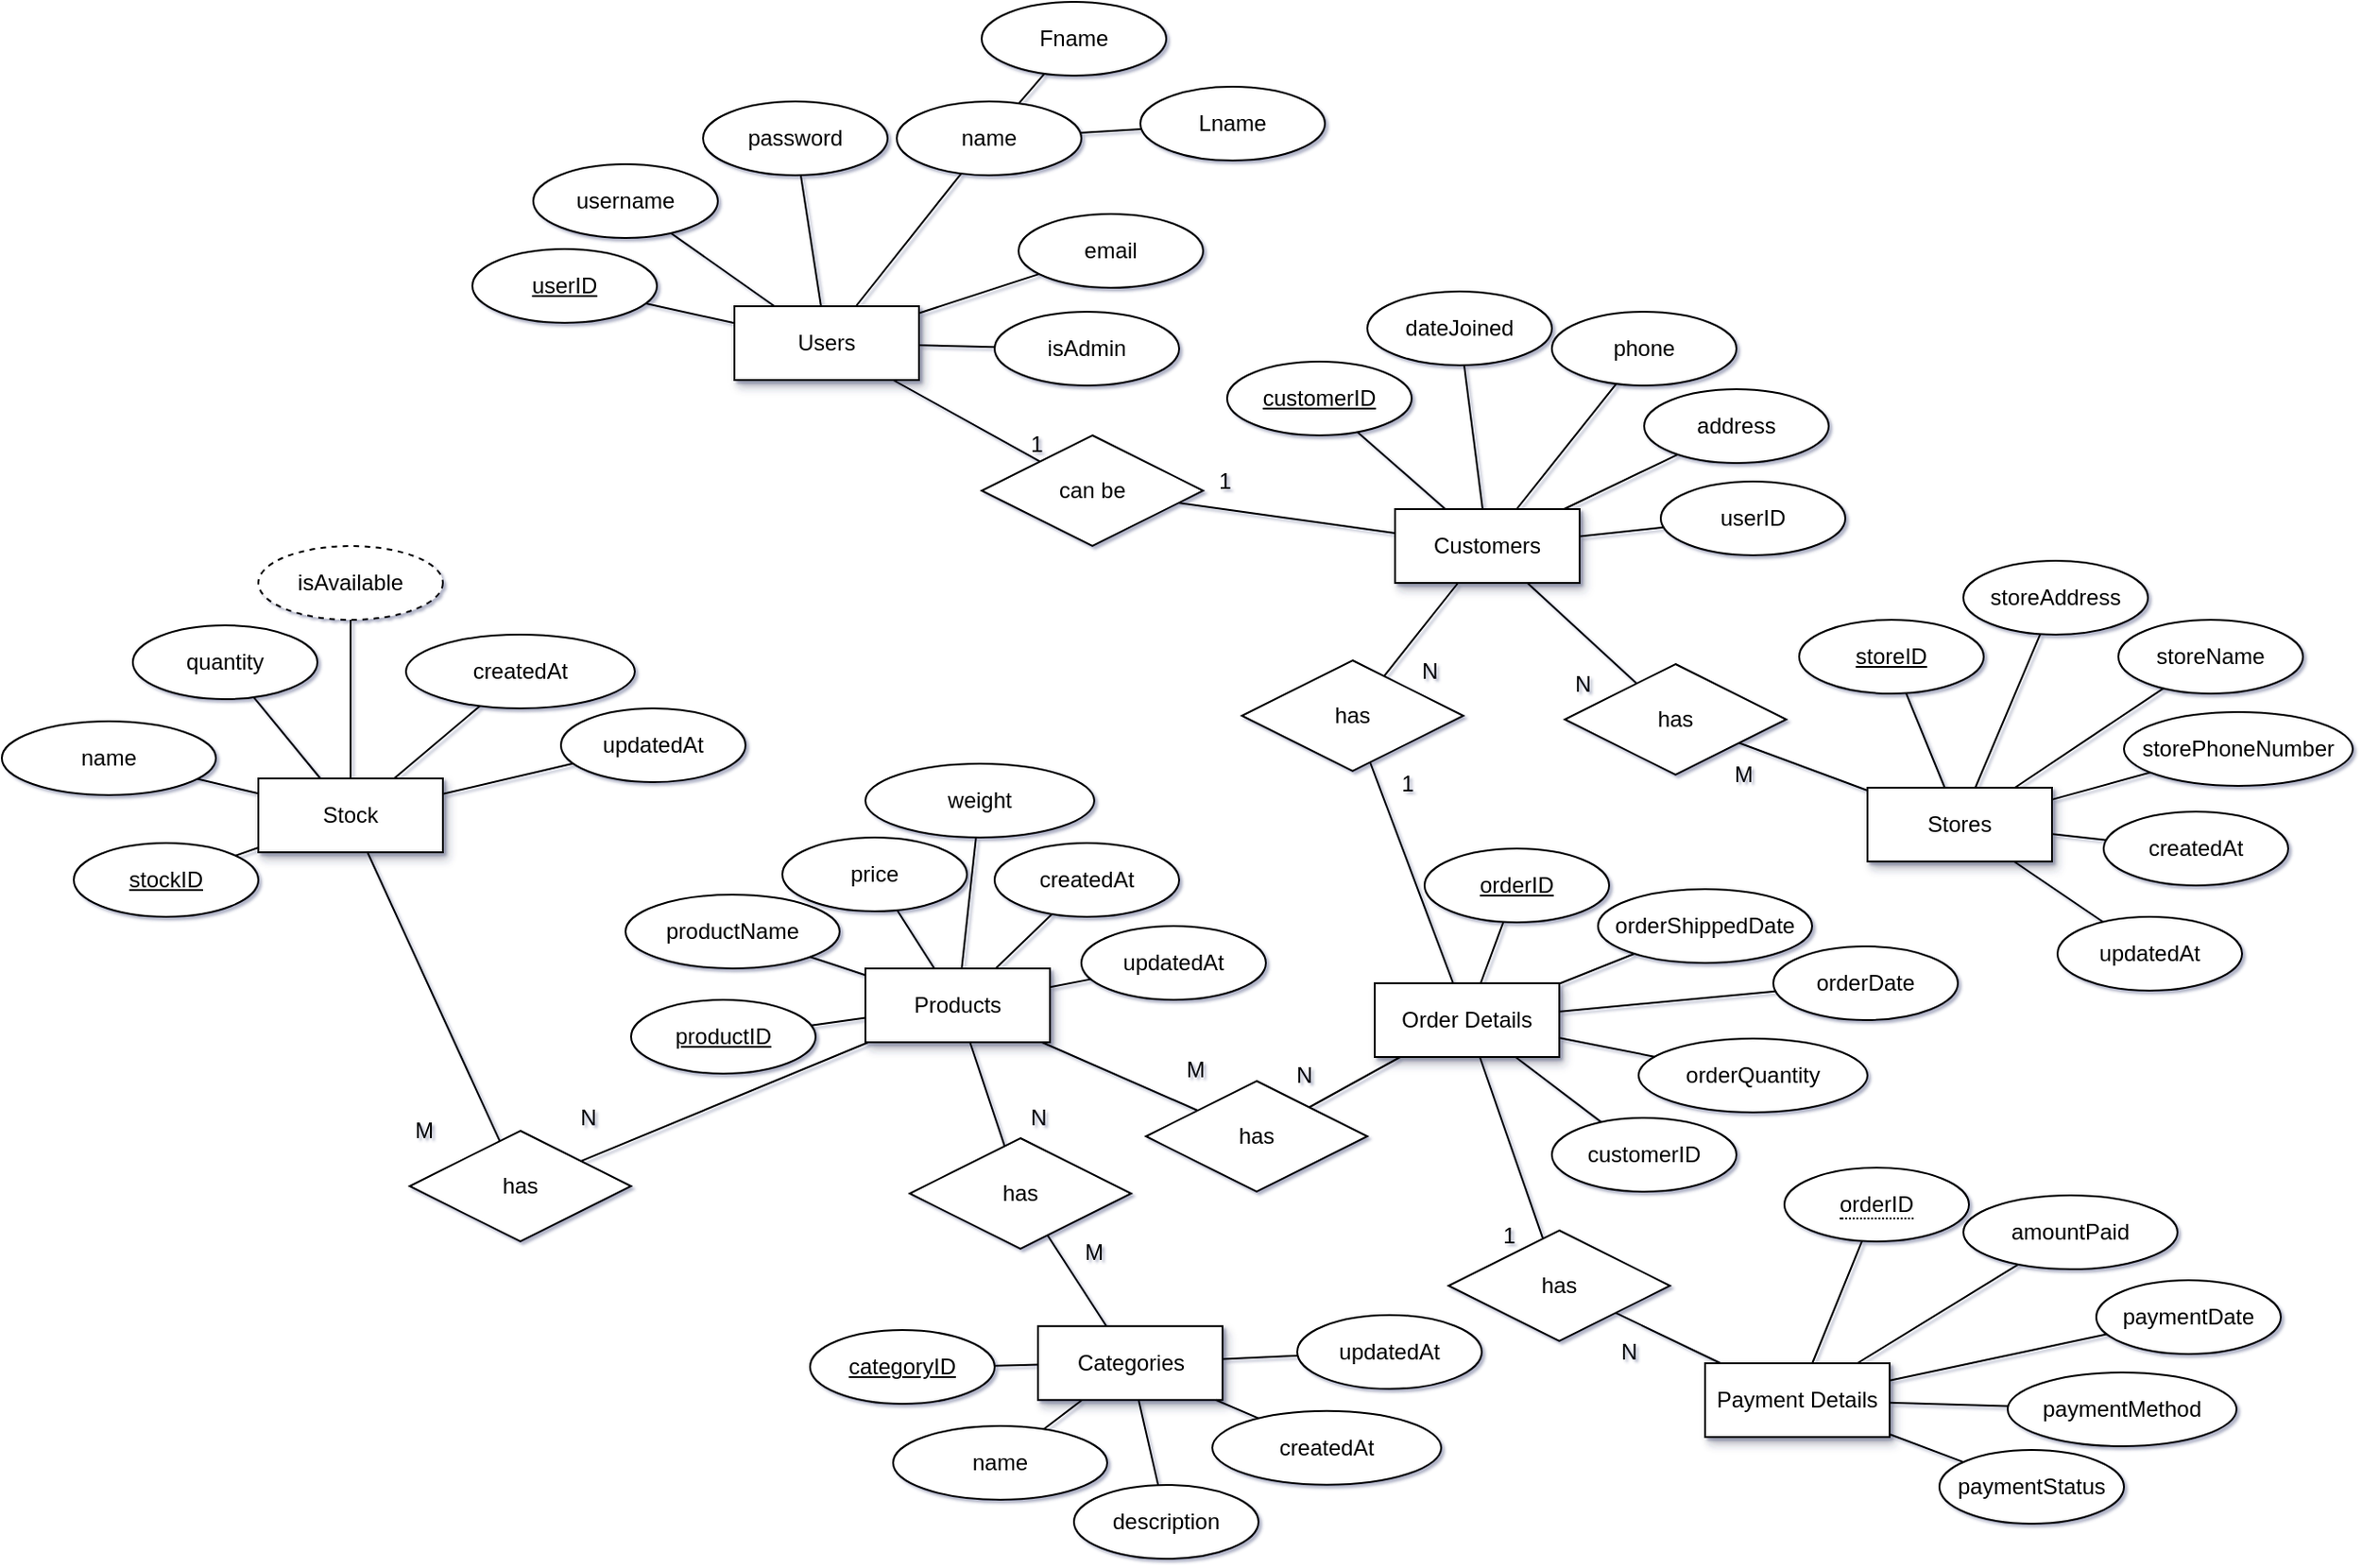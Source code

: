 <mxfile version="22.1.3" type="device">
  <diagram id="R2lEEEUBdFMjLlhIrx00" name="Page-1">
    <mxGraphModel dx="2087" dy="1282" grid="0" gridSize="10" guides="1" tooltips="1" connect="1" arrows="1" fold="1" page="0" pageScale="1" pageWidth="850" pageHeight="1100" math="0" shadow="1" extFonts="Permanent Marker^https://fonts.googleapis.com/css?family=Permanent+Marker">
      <root>
        <mxCell id="0" />
        <mxCell id="1" parent="0" />
        <mxCell id="1cKIMQXp5jVolpoYQYA_-37" style="rounded=0;orthogonalLoop=1;jettySize=auto;html=1;endArrow=none;endFill=0;" parent="1" source="1cKIMQXp5jVolpoYQYA_-1" target="1cKIMQXp5jVolpoYQYA_-36" edge="1">
          <mxGeometry relative="1" as="geometry" />
        </mxCell>
        <mxCell id="1cKIMQXp5jVolpoYQYA_-1" value="Users" style="whiteSpace=wrap;html=1;align=center;shadow=1;" parent="1" vertex="1">
          <mxGeometry x="380" y="158" width="100" height="40" as="geometry" />
        </mxCell>
        <mxCell id="1cKIMQXp5jVolpoYQYA_-11" style="rounded=0;orthogonalLoop=1;jettySize=auto;html=1;endArrow=none;endFill=0;" parent="1" source="1cKIMQXp5jVolpoYQYA_-2" target="1cKIMQXp5jVolpoYQYA_-1" edge="1">
          <mxGeometry relative="1" as="geometry" />
        </mxCell>
        <mxCell id="1cKIMQXp5jVolpoYQYA_-2" value="&lt;u&gt;userID&lt;/u&gt;" style="ellipse;whiteSpace=wrap;html=1;align=center;" parent="1" vertex="1">
          <mxGeometry x="238" y="127" width="100" height="40" as="geometry" />
        </mxCell>
        <mxCell id="1cKIMQXp5jVolpoYQYA_-12" style="rounded=0;orthogonalLoop=1;jettySize=auto;html=1;endArrow=none;endFill=0;" parent="1" source="1cKIMQXp5jVolpoYQYA_-3" target="1cKIMQXp5jVolpoYQYA_-1" edge="1">
          <mxGeometry relative="1" as="geometry" />
        </mxCell>
        <mxCell id="1cKIMQXp5jVolpoYQYA_-3" value="username" style="ellipse;whiteSpace=wrap;html=1;align=center;" parent="1" vertex="1">
          <mxGeometry x="271" y="81" width="100" height="40" as="geometry" />
        </mxCell>
        <mxCell id="1cKIMQXp5jVolpoYQYA_-13" style="rounded=0;orthogonalLoop=1;jettySize=auto;html=1;endArrow=none;endFill=0;" parent="1" source="1cKIMQXp5jVolpoYQYA_-4" target="1cKIMQXp5jVolpoYQYA_-1" edge="1">
          <mxGeometry relative="1" as="geometry" />
        </mxCell>
        <mxCell id="1cKIMQXp5jVolpoYQYA_-4" value="password" style="ellipse;whiteSpace=wrap;html=1;align=center;" parent="1" vertex="1">
          <mxGeometry x="363" y="47" width="100" height="40" as="geometry" />
        </mxCell>
        <mxCell id="1cKIMQXp5jVolpoYQYA_-14" style="rounded=0;orthogonalLoop=1;jettySize=auto;html=1;endArrow=none;endFill=0;" parent="1" source="1cKIMQXp5jVolpoYQYA_-6" target="1cKIMQXp5jVolpoYQYA_-1" edge="1">
          <mxGeometry relative="1" as="geometry" />
        </mxCell>
        <mxCell id="1cKIMQXp5jVolpoYQYA_-6" value="name" style="ellipse;whiteSpace=wrap;html=1;align=center;" parent="1" vertex="1">
          <mxGeometry x="468" y="47" width="100" height="40" as="geometry" />
        </mxCell>
        <mxCell id="1cKIMQXp5jVolpoYQYA_-17" style="rounded=0;orthogonalLoop=1;jettySize=auto;html=1;endArrow=none;endFill=0;" parent="1" source="1cKIMQXp5jVolpoYQYA_-7" target="1cKIMQXp5jVolpoYQYA_-6" edge="1">
          <mxGeometry relative="1" as="geometry" />
        </mxCell>
        <mxCell id="1cKIMQXp5jVolpoYQYA_-7" value="Fname" style="ellipse;whiteSpace=wrap;html=1;align=center;" parent="1" vertex="1">
          <mxGeometry x="514" y="-7" width="100" height="40" as="geometry" />
        </mxCell>
        <mxCell id="1cKIMQXp5jVolpoYQYA_-18" style="rounded=0;orthogonalLoop=1;jettySize=auto;html=1;endArrow=none;endFill=0;" parent="1" source="1cKIMQXp5jVolpoYQYA_-8" target="1cKIMQXp5jVolpoYQYA_-6" edge="1">
          <mxGeometry relative="1" as="geometry" />
        </mxCell>
        <mxCell id="1cKIMQXp5jVolpoYQYA_-8" value="Lname" style="ellipse;whiteSpace=wrap;html=1;align=center;" parent="1" vertex="1">
          <mxGeometry x="600" y="39" width="100" height="40" as="geometry" />
        </mxCell>
        <mxCell id="1cKIMQXp5jVolpoYQYA_-15" style="rounded=0;orthogonalLoop=1;jettySize=auto;html=1;endArrow=none;endFill=0;" parent="1" source="1cKIMQXp5jVolpoYQYA_-9" target="1cKIMQXp5jVolpoYQYA_-1" edge="1">
          <mxGeometry relative="1" as="geometry" />
        </mxCell>
        <mxCell id="1cKIMQXp5jVolpoYQYA_-9" value="email" style="ellipse;whiteSpace=wrap;html=1;align=center;" parent="1" vertex="1">
          <mxGeometry x="534" y="108" width="100" height="40" as="geometry" />
        </mxCell>
        <mxCell id="1cKIMQXp5jVolpoYQYA_-16" style="rounded=0;orthogonalLoop=1;jettySize=auto;html=1;endArrow=none;endFill=0;" parent="1" source="1cKIMQXp5jVolpoYQYA_-10" target="1cKIMQXp5jVolpoYQYA_-1" edge="1">
          <mxGeometry relative="1" as="geometry" />
        </mxCell>
        <mxCell id="1cKIMQXp5jVolpoYQYA_-10" value="isAdmin" style="ellipse;whiteSpace=wrap;html=1;align=center;" parent="1" vertex="1">
          <mxGeometry x="521" y="161" width="100" height="40" as="geometry" />
        </mxCell>
        <mxCell id="1cKIMQXp5jVolpoYQYA_-74" style="rounded=0;orthogonalLoop=1;jettySize=auto;html=1;endArrow=none;endFill=0;" parent="1" source="1cKIMQXp5jVolpoYQYA_-19" target="1cKIMQXp5jVolpoYQYA_-72" edge="1">
          <mxGeometry relative="1" as="geometry" />
        </mxCell>
        <mxCell id="1cKIMQXp5jVolpoYQYA_-90" style="rounded=0;orthogonalLoop=1;jettySize=auto;html=1;endArrow=none;endFill=0;" parent="1" source="1cKIMQXp5jVolpoYQYA_-19" target="1cKIMQXp5jVolpoYQYA_-89" edge="1">
          <mxGeometry relative="1" as="geometry" />
        </mxCell>
        <mxCell id="1cKIMQXp5jVolpoYQYA_-19" value="Customers" style="whiteSpace=wrap;html=1;align=center;shadow=1;" parent="1" vertex="1">
          <mxGeometry x="738" y="268" width="100" height="40" as="geometry" />
        </mxCell>
        <mxCell id="1cKIMQXp5jVolpoYQYA_-20" style="rounded=0;orthogonalLoop=1;jettySize=auto;html=1;endArrow=none;endFill=0;" parent="1" source="1cKIMQXp5jVolpoYQYA_-21" target="1cKIMQXp5jVolpoYQYA_-19" edge="1">
          <mxGeometry relative="1" as="geometry" />
        </mxCell>
        <mxCell id="1cKIMQXp5jVolpoYQYA_-21" value="&lt;u&gt;customerID&lt;/u&gt;" style="ellipse;whiteSpace=wrap;html=1;align=center;" parent="1" vertex="1">
          <mxGeometry x="647" y="188" width="100" height="40" as="geometry" />
        </mxCell>
        <mxCell id="1cKIMQXp5jVolpoYQYA_-22" style="rounded=0;orthogonalLoop=1;jettySize=auto;html=1;endArrow=none;endFill=0;" parent="1" source="1cKIMQXp5jVolpoYQYA_-23" target="1cKIMQXp5jVolpoYQYA_-19" edge="1">
          <mxGeometry relative="1" as="geometry" />
        </mxCell>
        <mxCell id="1cKIMQXp5jVolpoYQYA_-23" value="dateJoined" style="ellipse;whiteSpace=wrap;html=1;align=center;" parent="1" vertex="1">
          <mxGeometry x="723" y="150" width="100" height="40" as="geometry" />
        </mxCell>
        <mxCell id="1cKIMQXp5jVolpoYQYA_-24" style="rounded=0;orthogonalLoop=1;jettySize=auto;html=1;endArrow=none;endFill=0;" parent="1" source="1cKIMQXp5jVolpoYQYA_-25" target="1cKIMQXp5jVolpoYQYA_-19" edge="1">
          <mxGeometry relative="1" as="geometry" />
        </mxCell>
        <mxCell id="1cKIMQXp5jVolpoYQYA_-25" value="phone" style="ellipse;whiteSpace=wrap;html=1;align=center;" parent="1" vertex="1">
          <mxGeometry x="823" y="161" width="100" height="40" as="geometry" />
        </mxCell>
        <mxCell id="1cKIMQXp5jVolpoYQYA_-26" style="rounded=0;orthogonalLoop=1;jettySize=auto;html=1;endArrow=none;endFill=0;" parent="1" source="1cKIMQXp5jVolpoYQYA_-27" target="1cKIMQXp5jVolpoYQYA_-19" edge="1">
          <mxGeometry relative="1" as="geometry" />
        </mxCell>
        <mxCell id="1cKIMQXp5jVolpoYQYA_-27" value="address" style="ellipse;whiteSpace=wrap;html=1;align=center;" parent="1" vertex="1">
          <mxGeometry x="873" y="203" width="100" height="40" as="geometry" />
        </mxCell>
        <mxCell id="1cKIMQXp5jVolpoYQYA_-32" style="rounded=0;orthogonalLoop=1;jettySize=auto;html=1;endArrow=none;endFill=0;" parent="1" source="1cKIMQXp5jVolpoYQYA_-33" target="1cKIMQXp5jVolpoYQYA_-19" edge="1">
          <mxGeometry relative="1" as="geometry" />
        </mxCell>
        <mxCell id="1cKIMQXp5jVolpoYQYA_-33" value="userID" style="ellipse;whiteSpace=wrap;html=1;align=center;" parent="1" vertex="1">
          <mxGeometry x="882" y="253" width="100" height="40" as="geometry" />
        </mxCell>
        <mxCell id="1cKIMQXp5jVolpoYQYA_-38" style="rounded=0;orthogonalLoop=1;jettySize=auto;html=1;endArrow=none;endFill=0;" parent="1" source="1cKIMQXp5jVolpoYQYA_-36" target="1cKIMQXp5jVolpoYQYA_-19" edge="1">
          <mxGeometry relative="1" as="geometry" />
        </mxCell>
        <mxCell id="1cKIMQXp5jVolpoYQYA_-36" value="can be" style="shape=rhombus;perimeter=rhombusPerimeter;whiteSpace=wrap;html=1;align=center;" parent="1" vertex="1">
          <mxGeometry x="514" y="228" width="120" height="60" as="geometry" />
        </mxCell>
        <mxCell id="1cKIMQXp5jVolpoYQYA_-71" style="rounded=0;orthogonalLoop=1;jettySize=auto;html=1;endArrow=none;endFill=0;" parent="1" source="1cKIMQXp5jVolpoYQYA_-59" target="1cKIMQXp5jVolpoYQYA_-70" edge="1">
          <mxGeometry relative="1" as="geometry" />
        </mxCell>
        <mxCell id="1cKIMQXp5jVolpoYQYA_-59" value="Stores" style="whiteSpace=wrap;html=1;align=center;shadow=1;" parent="1" vertex="1">
          <mxGeometry x="994" y="419" width="100" height="40" as="geometry" />
        </mxCell>
        <mxCell id="1cKIMQXp5jVolpoYQYA_-60" style="rounded=0;orthogonalLoop=1;jettySize=auto;html=1;endArrow=none;endFill=0;" parent="1" source="1cKIMQXp5jVolpoYQYA_-61" target="1cKIMQXp5jVolpoYQYA_-59" edge="1">
          <mxGeometry relative="1" as="geometry" />
        </mxCell>
        <mxCell id="1cKIMQXp5jVolpoYQYA_-61" value="&lt;u&gt;storeID&lt;/u&gt;" style="ellipse;whiteSpace=wrap;html=1;align=center;" parent="1" vertex="1">
          <mxGeometry x="957" y="328" width="100" height="40" as="geometry" />
        </mxCell>
        <mxCell id="1cKIMQXp5jVolpoYQYA_-62" style="rounded=0;orthogonalLoop=1;jettySize=auto;html=1;endArrow=none;endFill=0;" parent="1" source="1cKIMQXp5jVolpoYQYA_-63" target="1cKIMQXp5jVolpoYQYA_-59" edge="1">
          <mxGeometry relative="1" as="geometry" />
        </mxCell>
        <mxCell id="1cKIMQXp5jVolpoYQYA_-63" value="storeAddress" style="ellipse;whiteSpace=wrap;html=1;align=center;" parent="1" vertex="1">
          <mxGeometry x="1046" y="296" width="100" height="40" as="geometry" />
        </mxCell>
        <mxCell id="1cKIMQXp5jVolpoYQYA_-64" style="rounded=0;orthogonalLoop=1;jettySize=auto;html=1;endArrow=none;endFill=0;" parent="1" source="1cKIMQXp5jVolpoYQYA_-65" target="1cKIMQXp5jVolpoYQYA_-59" edge="1">
          <mxGeometry relative="1" as="geometry" />
        </mxCell>
        <mxCell id="1cKIMQXp5jVolpoYQYA_-65" value="storeName" style="ellipse;whiteSpace=wrap;html=1;align=center;" parent="1" vertex="1">
          <mxGeometry x="1130" y="328" width="100" height="40" as="geometry" />
        </mxCell>
        <mxCell id="1cKIMQXp5jVolpoYQYA_-66" style="rounded=0;orthogonalLoop=1;jettySize=auto;html=1;endArrow=none;endFill=0;" parent="1" source="1cKIMQXp5jVolpoYQYA_-67" target="1cKIMQXp5jVolpoYQYA_-59" edge="1">
          <mxGeometry relative="1" as="geometry" />
        </mxCell>
        <mxCell id="1cKIMQXp5jVolpoYQYA_-67" value="storePhoneNumber" style="ellipse;whiteSpace=wrap;html=1;align=center;" parent="1" vertex="1">
          <mxGeometry x="1133" y="378" width="124" height="40" as="geometry" />
        </mxCell>
        <mxCell id="1cKIMQXp5jVolpoYQYA_-68" style="rounded=0;orthogonalLoop=1;jettySize=auto;html=1;endArrow=none;endFill=0;" parent="1" source="1cKIMQXp5jVolpoYQYA_-69" target="1cKIMQXp5jVolpoYQYA_-59" edge="1">
          <mxGeometry relative="1" as="geometry" />
        </mxCell>
        <mxCell id="1cKIMQXp5jVolpoYQYA_-69" value="createdAt" style="ellipse;whiteSpace=wrap;html=1;align=center;" parent="1" vertex="1">
          <mxGeometry x="1122" y="432" width="100" height="40" as="geometry" />
        </mxCell>
        <mxCell id="1cKIMQXp5jVolpoYQYA_-70" value="updatedAt" style="ellipse;whiteSpace=wrap;html=1;align=center;" parent="1" vertex="1">
          <mxGeometry x="1097" y="489" width="100" height="40" as="geometry" />
        </mxCell>
        <mxCell id="1cKIMQXp5jVolpoYQYA_-75" style="rounded=0;orthogonalLoop=1;jettySize=auto;html=1;endArrow=none;endFill=0;" parent="1" source="1cKIMQXp5jVolpoYQYA_-72" target="1cKIMQXp5jVolpoYQYA_-59" edge="1">
          <mxGeometry relative="1" as="geometry" />
        </mxCell>
        <mxCell id="1cKIMQXp5jVolpoYQYA_-72" value="has" style="shape=rhombus;perimeter=rhombusPerimeter;whiteSpace=wrap;html=1;align=center;" parent="1" vertex="1">
          <mxGeometry x="830" y="352" width="120" height="60" as="geometry" />
        </mxCell>
        <mxCell id="1cKIMQXp5jVolpoYQYA_-106" style="rounded=0;orthogonalLoop=1;jettySize=auto;html=1;endArrow=none;endFill=0;" parent="1" source="1cKIMQXp5jVolpoYQYA_-77" target="1cKIMQXp5jVolpoYQYA_-105" edge="1">
          <mxGeometry relative="1" as="geometry" />
        </mxCell>
        <mxCell id="1cKIMQXp5jVolpoYQYA_-77" value="Order Details" style="whiteSpace=wrap;html=1;align=center;shadow=1;" parent="1" vertex="1">
          <mxGeometry x="727" y="525" width="100" height="40" as="geometry" />
        </mxCell>
        <mxCell id="1cKIMQXp5jVolpoYQYA_-78" style="rounded=0;orthogonalLoop=1;jettySize=auto;html=1;endArrow=none;endFill=0;" parent="1" source="1cKIMQXp5jVolpoYQYA_-79" target="1cKIMQXp5jVolpoYQYA_-77" edge="1">
          <mxGeometry relative="1" as="geometry" />
        </mxCell>
        <mxCell id="1cKIMQXp5jVolpoYQYA_-79" value="&lt;u&gt;orderID&lt;/u&gt;" style="ellipse;whiteSpace=wrap;html=1;align=center;" parent="1" vertex="1">
          <mxGeometry x="754" y="452" width="100" height="40" as="geometry" />
        </mxCell>
        <mxCell id="1cKIMQXp5jVolpoYQYA_-80" style="rounded=0;orthogonalLoop=1;jettySize=auto;html=1;endArrow=none;endFill=0;" parent="1" source="1cKIMQXp5jVolpoYQYA_-81" target="1cKIMQXp5jVolpoYQYA_-77" edge="1">
          <mxGeometry relative="1" as="geometry" />
        </mxCell>
        <mxCell id="1cKIMQXp5jVolpoYQYA_-81" value="orderShippedDate" style="ellipse;whiteSpace=wrap;html=1;align=center;" parent="1" vertex="1">
          <mxGeometry x="848" y="474" width="116" height="40" as="geometry" />
        </mxCell>
        <mxCell id="1cKIMQXp5jVolpoYQYA_-82" style="rounded=0;orthogonalLoop=1;jettySize=auto;html=1;endArrow=none;endFill=0;" parent="1" source="1cKIMQXp5jVolpoYQYA_-83" target="1cKIMQXp5jVolpoYQYA_-77" edge="1">
          <mxGeometry relative="1" as="geometry" />
        </mxCell>
        <mxCell id="1cKIMQXp5jVolpoYQYA_-83" value="orderDate" style="ellipse;whiteSpace=wrap;html=1;align=center;" parent="1" vertex="1">
          <mxGeometry x="943" y="505" width="100" height="40" as="geometry" />
        </mxCell>
        <mxCell id="1cKIMQXp5jVolpoYQYA_-84" style="rounded=0;orthogonalLoop=1;jettySize=auto;html=1;endArrow=none;endFill=0;" parent="1" source="1cKIMQXp5jVolpoYQYA_-85" target="1cKIMQXp5jVolpoYQYA_-77" edge="1">
          <mxGeometry relative="1" as="geometry" />
        </mxCell>
        <mxCell id="1cKIMQXp5jVolpoYQYA_-85" value="orderQuantity" style="ellipse;whiteSpace=wrap;html=1;align=center;" parent="1" vertex="1">
          <mxGeometry x="870" y="555" width="124" height="40" as="geometry" />
        </mxCell>
        <mxCell id="1cKIMQXp5jVolpoYQYA_-86" style="rounded=0;orthogonalLoop=1;jettySize=auto;html=1;endArrow=none;endFill=0;" parent="1" source="1cKIMQXp5jVolpoYQYA_-87" target="1cKIMQXp5jVolpoYQYA_-77" edge="1">
          <mxGeometry relative="1" as="geometry" />
        </mxCell>
        <mxCell id="1cKIMQXp5jVolpoYQYA_-87" value="customerID" style="ellipse;whiteSpace=wrap;html=1;align=center;" parent="1" vertex="1">
          <mxGeometry x="823" y="598" width="100" height="40" as="geometry" />
        </mxCell>
        <mxCell id="1cKIMQXp5jVolpoYQYA_-91" style="rounded=0;orthogonalLoop=1;jettySize=auto;html=1;endArrow=none;endFill=0;" parent="1" source="1cKIMQXp5jVolpoYQYA_-89" target="1cKIMQXp5jVolpoYQYA_-77" edge="1">
          <mxGeometry relative="1" as="geometry" />
        </mxCell>
        <mxCell id="1cKIMQXp5jVolpoYQYA_-89" value="has" style="shape=rhombus;perimeter=rhombusPerimeter;whiteSpace=wrap;html=1;align=center;" parent="1" vertex="1">
          <mxGeometry x="655" y="350" width="120" height="60" as="geometry" />
        </mxCell>
        <mxCell id="1cKIMQXp5jVolpoYQYA_-92" value="Payment Details" style="whiteSpace=wrap;html=1;align=center;shadow=1;" parent="1" vertex="1">
          <mxGeometry x="906" y="731" width="100" height="40" as="geometry" />
        </mxCell>
        <mxCell id="1cKIMQXp5jVolpoYQYA_-93" style="rounded=0;orthogonalLoop=1;jettySize=auto;html=1;endArrow=none;endFill=0;" parent="1" source="1cKIMQXp5jVolpoYQYA_-103" target="1cKIMQXp5jVolpoYQYA_-92" edge="1">
          <mxGeometry relative="1" as="geometry">
            <mxPoint x="990.592" y="670.715" as="sourcePoint" />
          </mxGeometry>
        </mxCell>
        <mxCell id="1cKIMQXp5jVolpoYQYA_-95" style="rounded=0;orthogonalLoop=1;jettySize=auto;html=1;endArrow=none;endFill=0;" parent="1" source="1cKIMQXp5jVolpoYQYA_-96" target="1cKIMQXp5jVolpoYQYA_-92" edge="1">
          <mxGeometry relative="1" as="geometry" />
        </mxCell>
        <mxCell id="1cKIMQXp5jVolpoYQYA_-96" value="amountPaid" style="ellipse;whiteSpace=wrap;html=1;align=center;" parent="1" vertex="1">
          <mxGeometry x="1046" y="640" width="116" height="40" as="geometry" />
        </mxCell>
        <mxCell id="1cKIMQXp5jVolpoYQYA_-97" style="rounded=0;orthogonalLoop=1;jettySize=auto;html=1;endArrow=none;endFill=0;" parent="1" source="1cKIMQXp5jVolpoYQYA_-98" target="1cKIMQXp5jVolpoYQYA_-92" edge="1">
          <mxGeometry relative="1" as="geometry" />
        </mxCell>
        <mxCell id="1cKIMQXp5jVolpoYQYA_-98" value="paymentDate" style="ellipse;whiteSpace=wrap;html=1;align=center;" parent="1" vertex="1">
          <mxGeometry x="1118" y="686" width="100" height="40" as="geometry" />
        </mxCell>
        <mxCell id="1cKIMQXp5jVolpoYQYA_-99" style="rounded=0;orthogonalLoop=1;jettySize=auto;html=1;endArrow=none;endFill=0;" parent="1" source="1cKIMQXp5jVolpoYQYA_-100" target="1cKIMQXp5jVolpoYQYA_-92" edge="1">
          <mxGeometry relative="1" as="geometry" />
        </mxCell>
        <mxCell id="1cKIMQXp5jVolpoYQYA_-100" value="paymentMethod" style="ellipse;whiteSpace=wrap;html=1;align=center;" parent="1" vertex="1">
          <mxGeometry x="1070" y="736" width="124" height="40" as="geometry" />
        </mxCell>
        <mxCell id="1cKIMQXp5jVolpoYQYA_-101" style="rounded=0;orthogonalLoop=1;jettySize=auto;html=1;endArrow=none;endFill=0;" parent="1" source="1cKIMQXp5jVolpoYQYA_-102" target="1cKIMQXp5jVolpoYQYA_-92" edge="1">
          <mxGeometry relative="1" as="geometry" />
        </mxCell>
        <mxCell id="1cKIMQXp5jVolpoYQYA_-102" value="paymentStatus" style="ellipse;whiteSpace=wrap;html=1;align=center;" parent="1" vertex="1">
          <mxGeometry x="1033" y="778" width="100" height="40" as="geometry" />
        </mxCell>
        <mxCell id="1cKIMQXp5jVolpoYQYA_-103" value="&lt;span style=&quot;border-bottom: 1px dotted&quot;&gt;orderID&lt;/span&gt;" style="ellipse;whiteSpace=wrap;html=1;align=center;" parent="1" vertex="1">
          <mxGeometry x="949" y="625" width="100" height="40" as="geometry" />
        </mxCell>
        <mxCell id="1cKIMQXp5jVolpoYQYA_-107" style="rounded=0;orthogonalLoop=1;jettySize=auto;html=1;endArrow=none;endFill=0;" parent="1" source="1cKIMQXp5jVolpoYQYA_-105" target="1cKIMQXp5jVolpoYQYA_-92" edge="1">
          <mxGeometry relative="1" as="geometry" />
        </mxCell>
        <mxCell id="1cKIMQXp5jVolpoYQYA_-105" value="has" style="shape=rhombus;perimeter=rhombusPerimeter;whiteSpace=wrap;html=1;align=center;" parent="1" vertex="1">
          <mxGeometry x="767" y="659" width="120" height="60" as="geometry" />
        </mxCell>
        <mxCell id="1cKIMQXp5jVolpoYQYA_-122" style="rounded=0;orthogonalLoop=1;jettySize=auto;html=1;endArrow=none;endFill=0;" parent="1" source="1cKIMQXp5jVolpoYQYA_-110" target="1cKIMQXp5jVolpoYQYA_-121" edge="1">
          <mxGeometry relative="1" as="geometry" />
        </mxCell>
        <mxCell id="1cKIMQXp5jVolpoYQYA_-181" style="rounded=0;orthogonalLoop=1;jettySize=auto;html=1;endArrow=none;endFill=0;" parent="1" source="1cKIMQXp5jVolpoYQYA_-110" target="1cKIMQXp5jVolpoYQYA_-161" edge="1">
          <mxGeometry relative="1" as="geometry" />
        </mxCell>
        <mxCell id="1cKIMQXp5jVolpoYQYA_-110" value="Products" style="whiteSpace=wrap;html=1;align=center;shadow=1;" parent="1" vertex="1">
          <mxGeometry x="451" y="517" width="100" height="40" as="geometry" />
        </mxCell>
        <mxCell id="1cKIMQXp5jVolpoYQYA_-111" style="rounded=0;orthogonalLoop=1;jettySize=auto;html=1;endArrow=none;endFill=0;" parent="1" source="1cKIMQXp5jVolpoYQYA_-174" target="1cKIMQXp5jVolpoYQYA_-110" edge="1">
          <mxGeometry relative="1" as="geometry">
            <mxPoint x="426.55" y="542.322" as="sourcePoint" />
          </mxGeometry>
        </mxCell>
        <mxCell id="1cKIMQXp5jVolpoYQYA_-112" style="rounded=0;orthogonalLoop=1;jettySize=auto;html=1;endArrow=none;endFill=0;" parent="1" source="1cKIMQXp5jVolpoYQYA_-113" target="1cKIMQXp5jVolpoYQYA_-110" edge="1">
          <mxGeometry relative="1" as="geometry" />
        </mxCell>
        <mxCell id="1cKIMQXp5jVolpoYQYA_-113" value="productName" style="ellipse;whiteSpace=wrap;html=1;align=center;" parent="1" vertex="1">
          <mxGeometry x="321" y="477" width="116" height="40" as="geometry" />
        </mxCell>
        <mxCell id="1cKIMQXp5jVolpoYQYA_-114" style="rounded=0;orthogonalLoop=1;jettySize=auto;html=1;endArrow=none;endFill=0;" parent="1" source="1cKIMQXp5jVolpoYQYA_-115" target="1cKIMQXp5jVolpoYQYA_-110" edge="1">
          <mxGeometry relative="1" as="geometry" />
        </mxCell>
        <mxCell id="1cKIMQXp5jVolpoYQYA_-115" value="price" style="ellipse;whiteSpace=wrap;html=1;align=center;" parent="1" vertex="1">
          <mxGeometry x="406" y="446" width="100" height="40" as="geometry" />
        </mxCell>
        <mxCell id="1cKIMQXp5jVolpoYQYA_-116" style="rounded=0;orthogonalLoop=1;jettySize=auto;html=1;endArrow=none;endFill=0;" parent="1" source="1cKIMQXp5jVolpoYQYA_-117" target="1cKIMQXp5jVolpoYQYA_-110" edge="1">
          <mxGeometry relative="1" as="geometry" />
        </mxCell>
        <mxCell id="1cKIMQXp5jVolpoYQYA_-117" value="weight" style="ellipse;whiteSpace=wrap;html=1;align=center;" parent="1" vertex="1">
          <mxGeometry x="451" y="406" width="124" height="40" as="geometry" />
        </mxCell>
        <mxCell id="1cKIMQXp5jVolpoYQYA_-118" style="rounded=0;orthogonalLoop=1;jettySize=auto;html=1;endArrow=none;endFill=0;" parent="1" source="1cKIMQXp5jVolpoYQYA_-119" target="1cKIMQXp5jVolpoYQYA_-110" edge="1">
          <mxGeometry relative="1" as="geometry" />
        </mxCell>
        <mxCell id="1cKIMQXp5jVolpoYQYA_-119" value="createdAt" style="ellipse;whiteSpace=wrap;html=1;align=center;" parent="1" vertex="1">
          <mxGeometry x="521" y="449" width="100" height="40" as="geometry" />
        </mxCell>
        <mxCell id="1cKIMQXp5jVolpoYQYA_-121" value="updatedAt" style="ellipse;whiteSpace=wrap;html=1;align=center;" parent="1" vertex="1">
          <mxGeometry x="568" y="494" width="100" height="40" as="geometry" />
        </mxCell>
        <mxCell id="1cKIMQXp5jVolpoYQYA_-125" style="rounded=0;orthogonalLoop=1;jettySize=auto;html=1;endArrow=none;endFill=0;" parent="1" source="1cKIMQXp5jVolpoYQYA_-124" target="1cKIMQXp5jVolpoYQYA_-77" edge="1">
          <mxGeometry relative="1" as="geometry" />
        </mxCell>
        <mxCell id="1cKIMQXp5jVolpoYQYA_-126" style="rounded=0;orthogonalLoop=1;jettySize=auto;html=1;endArrow=none;endFill=0;" parent="1" source="1cKIMQXp5jVolpoYQYA_-124" target="1cKIMQXp5jVolpoYQYA_-110" edge="1">
          <mxGeometry relative="1" as="geometry" />
        </mxCell>
        <mxCell id="1cKIMQXp5jVolpoYQYA_-124" value="has" style="shape=rhombus;perimeter=rhombusPerimeter;whiteSpace=wrap;html=1;align=center;" parent="1" vertex="1">
          <mxGeometry x="603" y="578" width="120" height="60" as="geometry" />
        </mxCell>
        <mxCell id="1cKIMQXp5jVolpoYQYA_-128" value="Categories" style="whiteSpace=wrap;html=1;align=center;shadow=1;" parent="1" vertex="1">
          <mxGeometry x="544.5" y="710.89" width="100" height="40" as="geometry" />
        </mxCell>
        <mxCell id="1cKIMQXp5jVolpoYQYA_-129" style="rounded=0;orthogonalLoop=1;jettySize=auto;html=1;endArrow=none;endFill=0;" parent="1" source="1cKIMQXp5jVolpoYQYA_-175" target="1cKIMQXp5jVolpoYQYA_-128" edge="1">
          <mxGeometry relative="1" as="geometry">
            <mxPoint x="514.849" y="749.279" as="sourcePoint" />
          </mxGeometry>
        </mxCell>
        <mxCell id="1cKIMQXp5jVolpoYQYA_-130" style="rounded=0;orthogonalLoop=1;jettySize=auto;html=1;endArrow=none;endFill=0;" parent="1" source="1cKIMQXp5jVolpoYQYA_-131" target="1cKIMQXp5jVolpoYQYA_-128" edge="1">
          <mxGeometry relative="1" as="geometry" />
        </mxCell>
        <mxCell id="1cKIMQXp5jVolpoYQYA_-131" value="name" style="ellipse;whiteSpace=wrap;html=1;align=center;" parent="1" vertex="1">
          <mxGeometry x="466" y="765" width="116" height="40" as="geometry" />
        </mxCell>
        <mxCell id="1cKIMQXp5jVolpoYQYA_-132" style="rounded=0;orthogonalLoop=1;jettySize=auto;html=1;endArrow=none;endFill=0;" parent="1" source="1cKIMQXp5jVolpoYQYA_-133" target="1cKIMQXp5jVolpoYQYA_-128" edge="1">
          <mxGeometry relative="1" as="geometry" />
        </mxCell>
        <mxCell id="1cKIMQXp5jVolpoYQYA_-133" value="description" style="ellipse;whiteSpace=wrap;html=1;align=center;" parent="1" vertex="1">
          <mxGeometry x="564" y="797" width="100" height="40" as="geometry" />
        </mxCell>
        <mxCell id="1cKIMQXp5jVolpoYQYA_-134" style="rounded=0;orthogonalLoop=1;jettySize=auto;html=1;endArrow=none;endFill=0;" parent="1" source="1cKIMQXp5jVolpoYQYA_-135" target="1cKIMQXp5jVolpoYQYA_-128" edge="1">
          <mxGeometry relative="1" as="geometry" />
        </mxCell>
        <mxCell id="1cKIMQXp5jVolpoYQYA_-135" value="createdAt" style="ellipse;whiteSpace=wrap;html=1;align=center;" parent="1" vertex="1">
          <mxGeometry x="639" y="756.89" width="124" height="40" as="geometry" />
        </mxCell>
        <mxCell id="1cKIMQXp5jVolpoYQYA_-136" style="rounded=0;orthogonalLoop=1;jettySize=auto;html=1;endArrow=none;endFill=0;" parent="1" source="1cKIMQXp5jVolpoYQYA_-137" target="1cKIMQXp5jVolpoYQYA_-128" edge="1">
          <mxGeometry relative="1" as="geometry" />
        </mxCell>
        <mxCell id="1cKIMQXp5jVolpoYQYA_-137" value="updatedAt" style="ellipse;whiteSpace=wrap;html=1;align=center;" parent="1" vertex="1">
          <mxGeometry x="685" y="704.89" width="100" height="40" as="geometry" />
        </mxCell>
        <mxCell id="1cKIMQXp5jVolpoYQYA_-140" style="rounded=0;orthogonalLoop=1;jettySize=auto;html=1;endArrow=none;endFill=0;" parent="1" source="1cKIMQXp5jVolpoYQYA_-141" target="1cKIMQXp5jVolpoYQYA_-128" edge="1">
          <mxGeometry relative="1" as="geometry">
            <mxPoint x="580.784" y="628.998" as="sourcePoint" />
          </mxGeometry>
        </mxCell>
        <mxCell id="1cKIMQXp5jVolpoYQYA_-142" style="rounded=0;orthogonalLoop=1;jettySize=auto;html=1;endArrow=none;endFill=0;" parent="1" source="1cKIMQXp5jVolpoYQYA_-141" target="1cKIMQXp5jVolpoYQYA_-110" edge="1">
          <mxGeometry relative="1" as="geometry" />
        </mxCell>
        <mxCell id="1cKIMQXp5jVolpoYQYA_-141" value="has" style="shape=rhombus;perimeter=rhombusPerimeter;whiteSpace=wrap;html=1;align=center;" parent="1" vertex="1">
          <mxGeometry x="475" y="609" width="120" height="60" as="geometry" />
        </mxCell>
        <mxCell id="1cKIMQXp5jVolpoYQYA_-182" style="rounded=0;orthogonalLoop=1;jettySize=auto;html=1;endArrow=none;endFill=0;" parent="1" source="1cKIMQXp5jVolpoYQYA_-161" target="1cKIMQXp5jVolpoYQYA_-162" edge="1">
          <mxGeometry relative="1" as="geometry" />
        </mxCell>
        <mxCell id="1cKIMQXp5jVolpoYQYA_-161" value="has" style="shape=rhombus;perimeter=rhombusPerimeter;whiteSpace=wrap;html=1;align=center;" parent="1" vertex="1">
          <mxGeometry x="204" y="605" width="120" height="60" as="geometry" />
        </mxCell>
        <mxCell id="1cKIMQXp5jVolpoYQYA_-162" value="Stock" style="whiteSpace=wrap;html=1;align=center;shadow=1;" parent="1" vertex="1">
          <mxGeometry x="122" y="414" width="100" height="40" as="geometry" />
        </mxCell>
        <mxCell id="1cKIMQXp5jVolpoYQYA_-163" style="rounded=0;orthogonalLoop=1;jettySize=auto;html=1;endArrow=none;endFill=0;" parent="1" source="1cKIMQXp5jVolpoYQYA_-177" target="1cKIMQXp5jVolpoYQYA_-162" edge="1">
          <mxGeometry relative="1" as="geometry">
            <mxPoint x="117.849" y="452.389" as="sourcePoint" />
          </mxGeometry>
        </mxCell>
        <mxCell id="1cKIMQXp5jVolpoYQYA_-164" style="rounded=0;orthogonalLoop=1;jettySize=auto;html=1;endArrow=none;endFill=0;" parent="1" source="1cKIMQXp5jVolpoYQYA_-165" target="1cKIMQXp5jVolpoYQYA_-162" edge="1">
          <mxGeometry relative="1" as="geometry" />
        </mxCell>
        <mxCell id="1cKIMQXp5jVolpoYQYA_-165" value="name" style="ellipse;whiteSpace=wrap;html=1;align=center;" parent="1" vertex="1">
          <mxGeometry x="-17" y="383" width="116" height="40" as="geometry" />
        </mxCell>
        <mxCell id="1cKIMQXp5jVolpoYQYA_-166" style="rounded=0;orthogonalLoop=1;jettySize=auto;html=1;endArrow=none;endFill=0;" parent="1" source="1cKIMQXp5jVolpoYQYA_-167" target="1cKIMQXp5jVolpoYQYA_-162" edge="1">
          <mxGeometry relative="1" as="geometry" />
        </mxCell>
        <mxCell id="1cKIMQXp5jVolpoYQYA_-167" value="quantity" style="ellipse;whiteSpace=wrap;html=1;align=center;" parent="1" vertex="1">
          <mxGeometry x="54" y="331" width="100" height="40" as="geometry" />
        </mxCell>
        <mxCell id="1cKIMQXp5jVolpoYQYA_-168" style="rounded=0;orthogonalLoop=1;jettySize=auto;html=1;endArrow=none;endFill=0;" parent="1" source="1cKIMQXp5jVolpoYQYA_-169" target="1cKIMQXp5jVolpoYQYA_-162" edge="1">
          <mxGeometry relative="1" as="geometry" />
        </mxCell>
        <mxCell id="1cKIMQXp5jVolpoYQYA_-169" value="createdAt" style="ellipse;whiteSpace=wrap;html=1;align=center;" parent="1" vertex="1">
          <mxGeometry x="202" y="336" width="124" height="40" as="geometry" />
        </mxCell>
        <mxCell id="1cKIMQXp5jVolpoYQYA_-170" style="rounded=0;orthogonalLoop=1;jettySize=auto;html=1;endArrow=none;endFill=0;" parent="1" source="1cKIMQXp5jVolpoYQYA_-171" target="1cKIMQXp5jVolpoYQYA_-162" edge="1">
          <mxGeometry relative="1" as="geometry" />
        </mxCell>
        <mxCell id="1cKIMQXp5jVolpoYQYA_-171" value="updatedAt" style="ellipse;whiteSpace=wrap;html=1;align=center;" parent="1" vertex="1">
          <mxGeometry x="286" y="376" width="100" height="40" as="geometry" />
        </mxCell>
        <mxCell id="1cKIMQXp5jVolpoYQYA_-174" value="&lt;u&gt;productID&lt;/u&gt;" style="ellipse;whiteSpace=wrap;html=1;align=center;" parent="1" vertex="1">
          <mxGeometry x="324" y="534" width="100" height="40" as="geometry" />
        </mxCell>
        <mxCell id="1cKIMQXp5jVolpoYQYA_-175" value="&lt;u&gt;categoryID&lt;/u&gt;" style="ellipse;whiteSpace=wrap;html=1;align=center;" parent="1" vertex="1">
          <mxGeometry x="421" y="713" width="100" height="40" as="geometry" />
        </mxCell>
        <mxCell id="1cKIMQXp5jVolpoYQYA_-177" value="&lt;u&gt;stockID&lt;/u&gt;" style="ellipse;whiteSpace=wrap;html=1;align=center;" parent="1" vertex="1">
          <mxGeometry x="22" y="449" width="100" height="40" as="geometry" />
        </mxCell>
        <mxCell id="1cKIMQXp5jVolpoYQYA_-180" style="rounded=0;orthogonalLoop=1;jettySize=auto;html=1;endArrow=none;endFill=0;" parent="1" source="1cKIMQXp5jVolpoYQYA_-178" target="1cKIMQXp5jVolpoYQYA_-162" edge="1">
          <mxGeometry relative="1" as="geometry" />
        </mxCell>
        <mxCell id="1cKIMQXp5jVolpoYQYA_-178" value="isAvailable" style="ellipse;whiteSpace=wrap;html=1;align=center;dashed=1;" parent="1" vertex="1">
          <mxGeometry x="122" y="288" width="100" height="40" as="geometry" />
        </mxCell>
        <mxCell id="1cKIMQXp5jVolpoYQYA_-212" value="1" style="text;strokeColor=none;align=center;fillColor=none;html=1;verticalAlign=middle;whiteSpace=wrap;rounded=0;" parent="1" vertex="1">
          <mxGeometry x="514" y="218" width="60" height="30" as="geometry" />
        </mxCell>
        <mxCell id="1cKIMQXp5jVolpoYQYA_-213" value="1" style="text;strokeColor=none;align=center;fillColor=none;html=1;verticalAlign=middle;whiteSpace=wrap;rounded=0;" parent="1" vertex="1">
          <mxGeometry x="616" y="238" width="60" height="30" as="geometry" />
        </mxCell>
        <mxCell id="1cKIMQXp5jVolpoYQYA_-218" value="1" style="text;strokeColor=none;align=center;fillColor=none;html=1;verticalAlign=middle;whiteSpace=wrap;rounded=0;" parent="1" vertex="1">
          <mxGeometry x="715" y="402" width="60" height="30" as="geometry" />
        </mxCell>
        <mxCell id="1cKIMQXp5jVolpoYQYA_-221" value="N" style="text;strokeColor=none;align=center;fillColor=none;html=1;verticalAlign=middle;whiteSpace=wrap;rounded=0;" parent="1" vertex="1">
          <mxGeometry x="727" y="341" width="60" height="30" as="geometry" />
        </mxCell>
        <mxCell id="1cKIMQXp5jVolpoYQYA_-222" value="N" style="text;strokeColor=none;align=center;fillColor=none;html=1;verticalAlign=middle;whiteSpace=wrap;rounded=0;" parent="1" vertex="1">
          <mxGeometry x="810" y="348" width="60" height="30" as="geometry" />
        </mxCell>
        <mxCell id="1cKIMQXp5jVolpoYQYA_-223" value="M" style="text;strokeColor=none;align=center;fillColor=none;html=1;verticalAlign=middle;whiteSpace=wrap;rounded=0;" parent="1" vertex="1">
          <mxGeometry x="897" y="397" width="60" height="30" as="geometry" />
        </mxCell>
        <mxCell id="1cKIMQXp5jVolpoYQYA_-224" value="1" style="text;strokeColor=none;align=center;fillColor=none;html=1;verticalAlign=middle;whiteSpace=wrap;rounded=0;" parent="1" vertex="1">
          <mxGeometry x="770" y="647" width="60" height="30" as="geometry" />
        </mxCell>
        <mxCell id="1cKIMQXp5jVolpoYQYA_-227" value="N" style="text;strokeColor=none;align=center;fillColor=none;html=1;verticalAlign=middle;whiteSpace=wrap;rounded=0;" parent="1" vertex="1">
          <mxGeometry x="835" y="709.89" width="60" height="30" as="geometry" />
        </mxCell>
        <mxCell id="1cKIMQXp5jVolpoYQYA_-228" value="N" style="text;strokeColor=none;align=center;fillColor=none;html=1;verticalAlign=middle;whiteSpace=wrap;rounded=0;" parent="1" vertex="1">
          <mxGeometry x="659" y="560" width="60" height="30" as="geometry" />
        </mxCell>
        <mxCell id="1cKIMQXp5jVolpoYQYA_-229" value="N" style="text;strokeColor=none;align=center;fillColor=none;html=1;verticalAlign=middle;whiteSpace=wrap;rounded=0;" parent="1" vertex="1">
          <mxGeometry x="515" y="583" width="60" height="30" as="geometry" />
        </mxCell>
        <mxCell id="1cKIMQXp5jVolpoYQYA_-230" value="M" style="text;strokeColor=none;align=center;fillColor=none;html=1;verticalAlign=middle;whiteSpace=wrap;rounded=0;" parent="1" vertex="1">
          <mxGeometry x="600" y="557" width="60" height="30" as="geometry" />
        </mxCell>
        <mxCell id="1cKIMQXp5jVolpoYQYA_-231" value="M" style="text;strokeColor=none;align=center;fillColor=none;html=1;verticalAlign=middle;whiteSpace=wrap;rounded=0;" parent="1" vertex="1">
          <mxGeometry x="544.5" y="656" width="60" height="30" as="geometry" />
        </mxCell>
        <mxCell id="1cKIMQXp5jVolpoYQYA_-234" value="N" style="text;strokeColor=none;align=center;fillColor=none;html=1;verticalAlign=middle;whiteSpace=wrap;rounded=0;" parent="1" vertex="1">
          <mxGeometry x="271" y="583" width="60" height="30" as="geometry" />
        </mxCell>
        <mxCell id="1cKIMQXp5jVolpoYQYA_-236" value="M" style="text;strokeColor=none;align=center;fillColor=none;html=1;verticalAlign=middle;whiteSpace=wrap;rounded=0;" parent="1" vertex="1">
          <mxGeometry x="182" y="590" width="60" height="30" as="geometry" />
        </mxCell>
      </root>
    </mxGraphModel>
  </diagram>
</mxfile>
